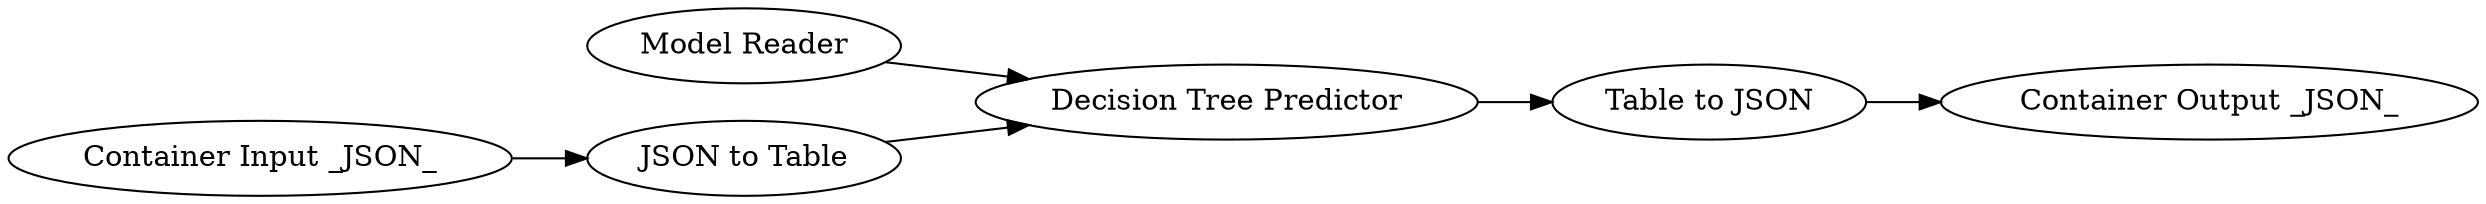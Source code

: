 digraph {
	118 -> 112
	112 -> 119
	116 -> 118
	115 -> 112
	119 -> 117
	112 [label="Decision Tree Predictor"]
	119 [label="Table to JSON"]
	115 [label="Model Reader"]
	118 [label="JSON to Table"]
	116 [label="Container Input _JSON_"]
	117 [label="Container Output _JSON_"]
	rankdir=LR
}
